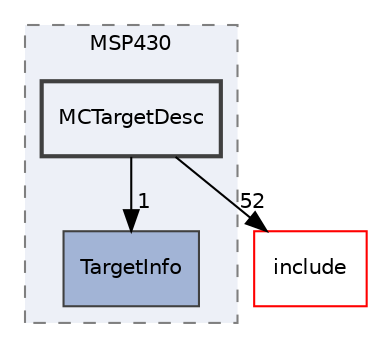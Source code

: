 digraph "lib/Target/MSP430/MCTargetDesc"
{
 // LATEX_PDF_SIZE
  bgcolor="transparent";
  edge [fontname="Helvetica",fontsize="10",labelfontname="Helvetica",labelfontsize="10"];
  node [fontname="Helvetica",fontsize="10",shape="box"];
  compound=true
  subgraph clusterdir_1fbfc9619b7fcb26c3e383a9737c5864 {
    graph [ bgcolor="#edf0f7", pencolor="grey50", style="filled,dashed,", label="MSP430", fontname="Helvetica", fontsize="10", URL="dir_1fbfc9619b7fcb26c3e383a9737c5864.html"]
  dir_4247d1ea9743fbac91674b411882f57a [label="TargetInfo", style="filled,", fillcolor="#a2b4d6", color="grey25", URL="dir_4247d1ea9743fbac91674b411882f57a.html"];
  dir_1523478d02a1099e8f26063b1a70b36e [label="MCTargetDesc", style="filled,bold,", fillcolor="#edf0f7", color="grey25", URL="dir_1523478d02a1099e8f26063b1a70b36e.html"];
  }
  dir_d44c64559bbebec7f509842c48db8b23 [label="include", style="", fillcolor="#edf0f7", color="red", URL="dir_d44c64559bbebec7f509842c48db8b23.html"];
  dir_1523478d02a1099e8f26063b1a70b36e->dir_4247d1ea9743fbac91674b411882f57a [headlabel="1", labeldistance=1.5 headhref="dir_000132_000203.html"];
  dir_1523478d02a1099e8f26063b1a70b36e->dir_d44c64559bbebec7f509842c48db8b23 [headlabel="52", labeldistance=1.5 headhref="dir_000132_000082.html"];
}
